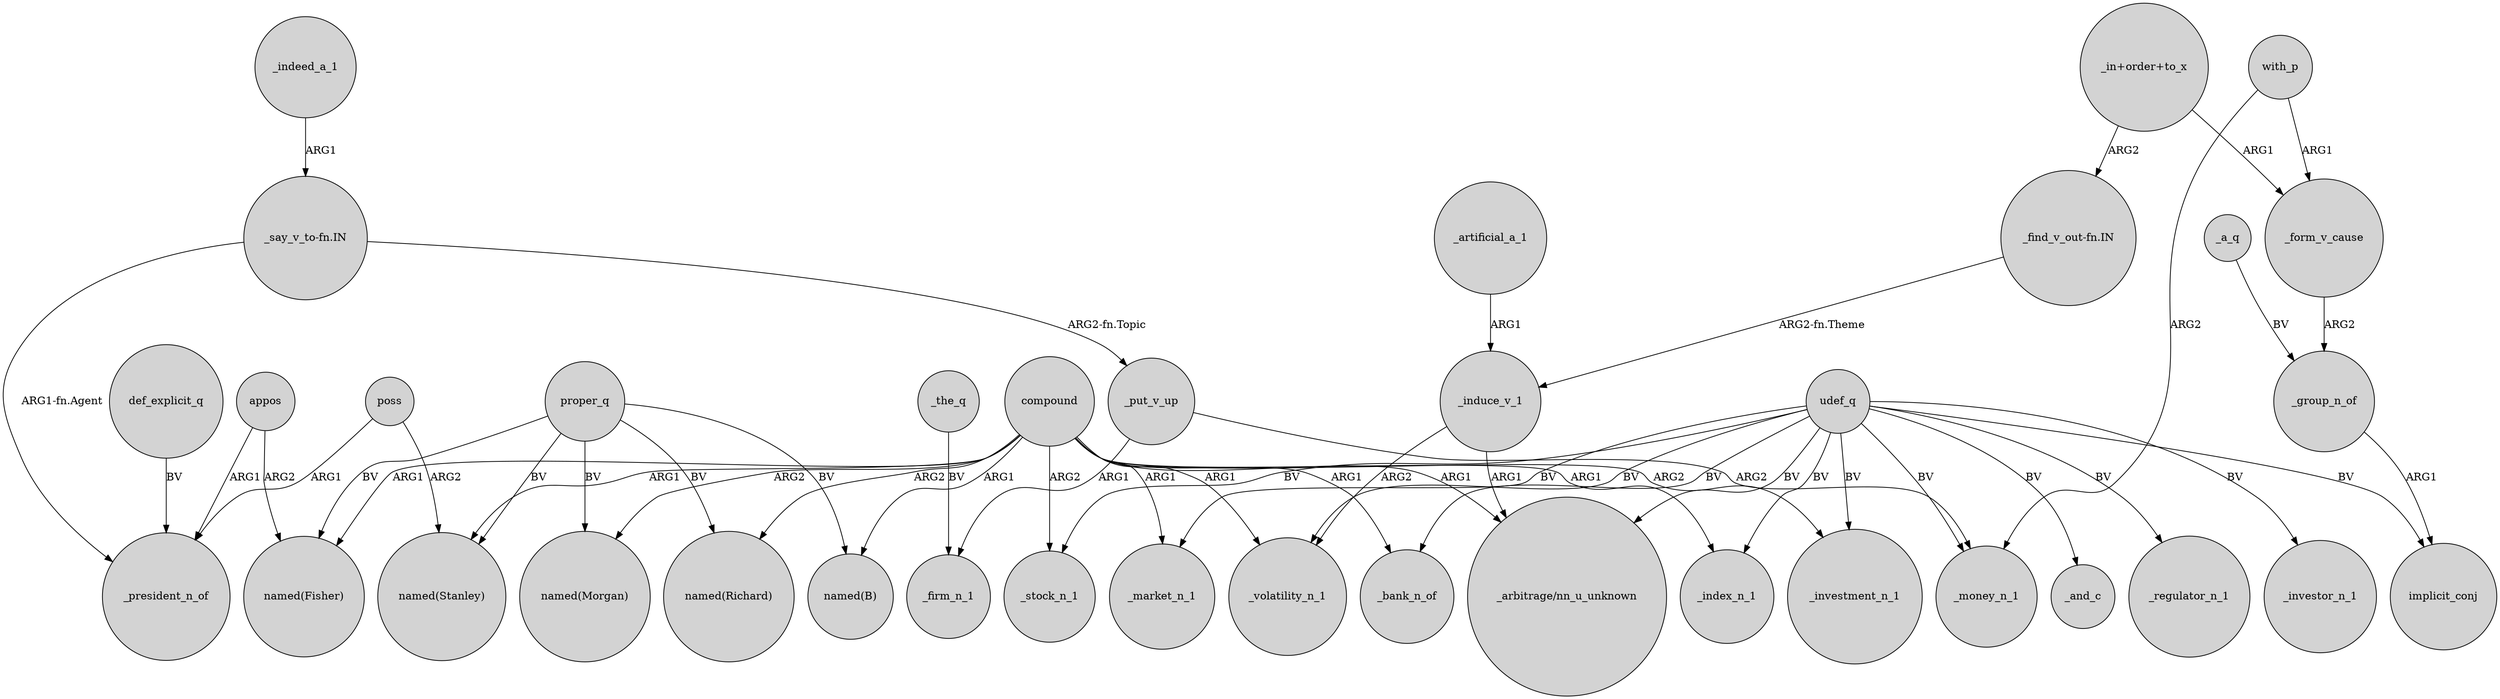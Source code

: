 digraph {
	node [shape=circle style=filled]
	poss -> "named(Stanley)" [label=ARG2]
	"_find_v_out-fn.IN" -> _induce_v_1 [label="ARG2-fn.Theme"]
	udef_q -> _money_n_1 [label=BV]
	_group_n_of -> implicit_conj [label=ARG1]
	udef_q -> _volatility_n_1 [label=BV]
	appos -> _president_n_of [label=ARG1]
	udef_q -> _investor_n_1 [label=BV]
	compound -> "named(Stanley)" [label=ARG1]
	compound -> "named(Richard)" [label=ARG2]
	proper_q -> "named(Fisher)" [label=BV]
	proper_q -> "named(Morgan)" [label=BV]
	compound -> _bank_n_of [label=ARG1]
	appos -> "named(Fisher)" [label=ARG2]
	"_say_v_to-fn.IN" -> _president_n_of [label="ARG1-fn.Agent"]
	"_say_v_to-fn.IN" -> _put_v_up [label="ARG2-fn.Topic"]
	compound -> _investment_n_1 [label=ARG2]
	_artificial_a_1 -> _induce_v_1 [label=ARG1]
	proper_q -> "named(B)" [label=BV]
	_form_v_cause -> _group_n_of [label=ARG2]
	udef_q -> _market_n_1 [label=BV]
	udef_q -> _index_n_1 [label=BV]
	udef_q -> implicit_conj [label=BV]
	with_p -> _form_v_cause [label=ARG1]
	compound -> "named(Morgan)" [label=ARG2]
	poss -> _president_n_of [label=ARG1]
	compound -> _stock_n_1 [label=ARG2]
	compound -> _index_n_1 [label=ARG1]
	proper_q -> "named(Richard)" [label=BV]
	udef_q -> _stock_n_1 [label=BV]
	_induce_v_1 -> "_arbitrage/nn_u_unknown" [label=ARG1]
	_put_v_up -> _money_n_1 [label=ARG2]
	udef_q -> "_arbitrage/nn_u_unknown" [label=BV]
	def_explicit_q -> _president_n_of [label=BV]
	compound -> _volatility_n_1 [label=ARG1]
	compound -> "_arbitrage/nn_u_unknown" [label=ARG1]
	proper_q -> "named(Stanley)" [label=BV]
	_indeed_a_1 -> "_say_v_to-fn.IN" [label=ARG1]
	with_p -> _money_n_1 [label=ARG2]
	_the_q -> _firm_n_1 [label=BV]
	compound -> "named(B)" [label=ARG1]
	compound -> "named(Fisher)" [label=ARG1]
	udef_q -> _investment_n_1 [label=BV]
	"_in+order+to_x" -> _form_v_cause [label=ARG1]
	_a_q -> _group_n_of [label=BV]
	compound -> _market_n_1 [label=ARG1]
	_induce_v_1 -> _volatility_n_1 [label=ARG2]
	udef_q -> _and_c [label=BV]
	udef_q -> _regulator_n_1 [label=BV]
	udef_q -> _bank_n_of [label=BV]
	_put_v_up -> _firm_n_1 [label=ARG1]
	"_in+order+to_x" -> "_find_v_out-fn.IN" [label=ARG2]
}

